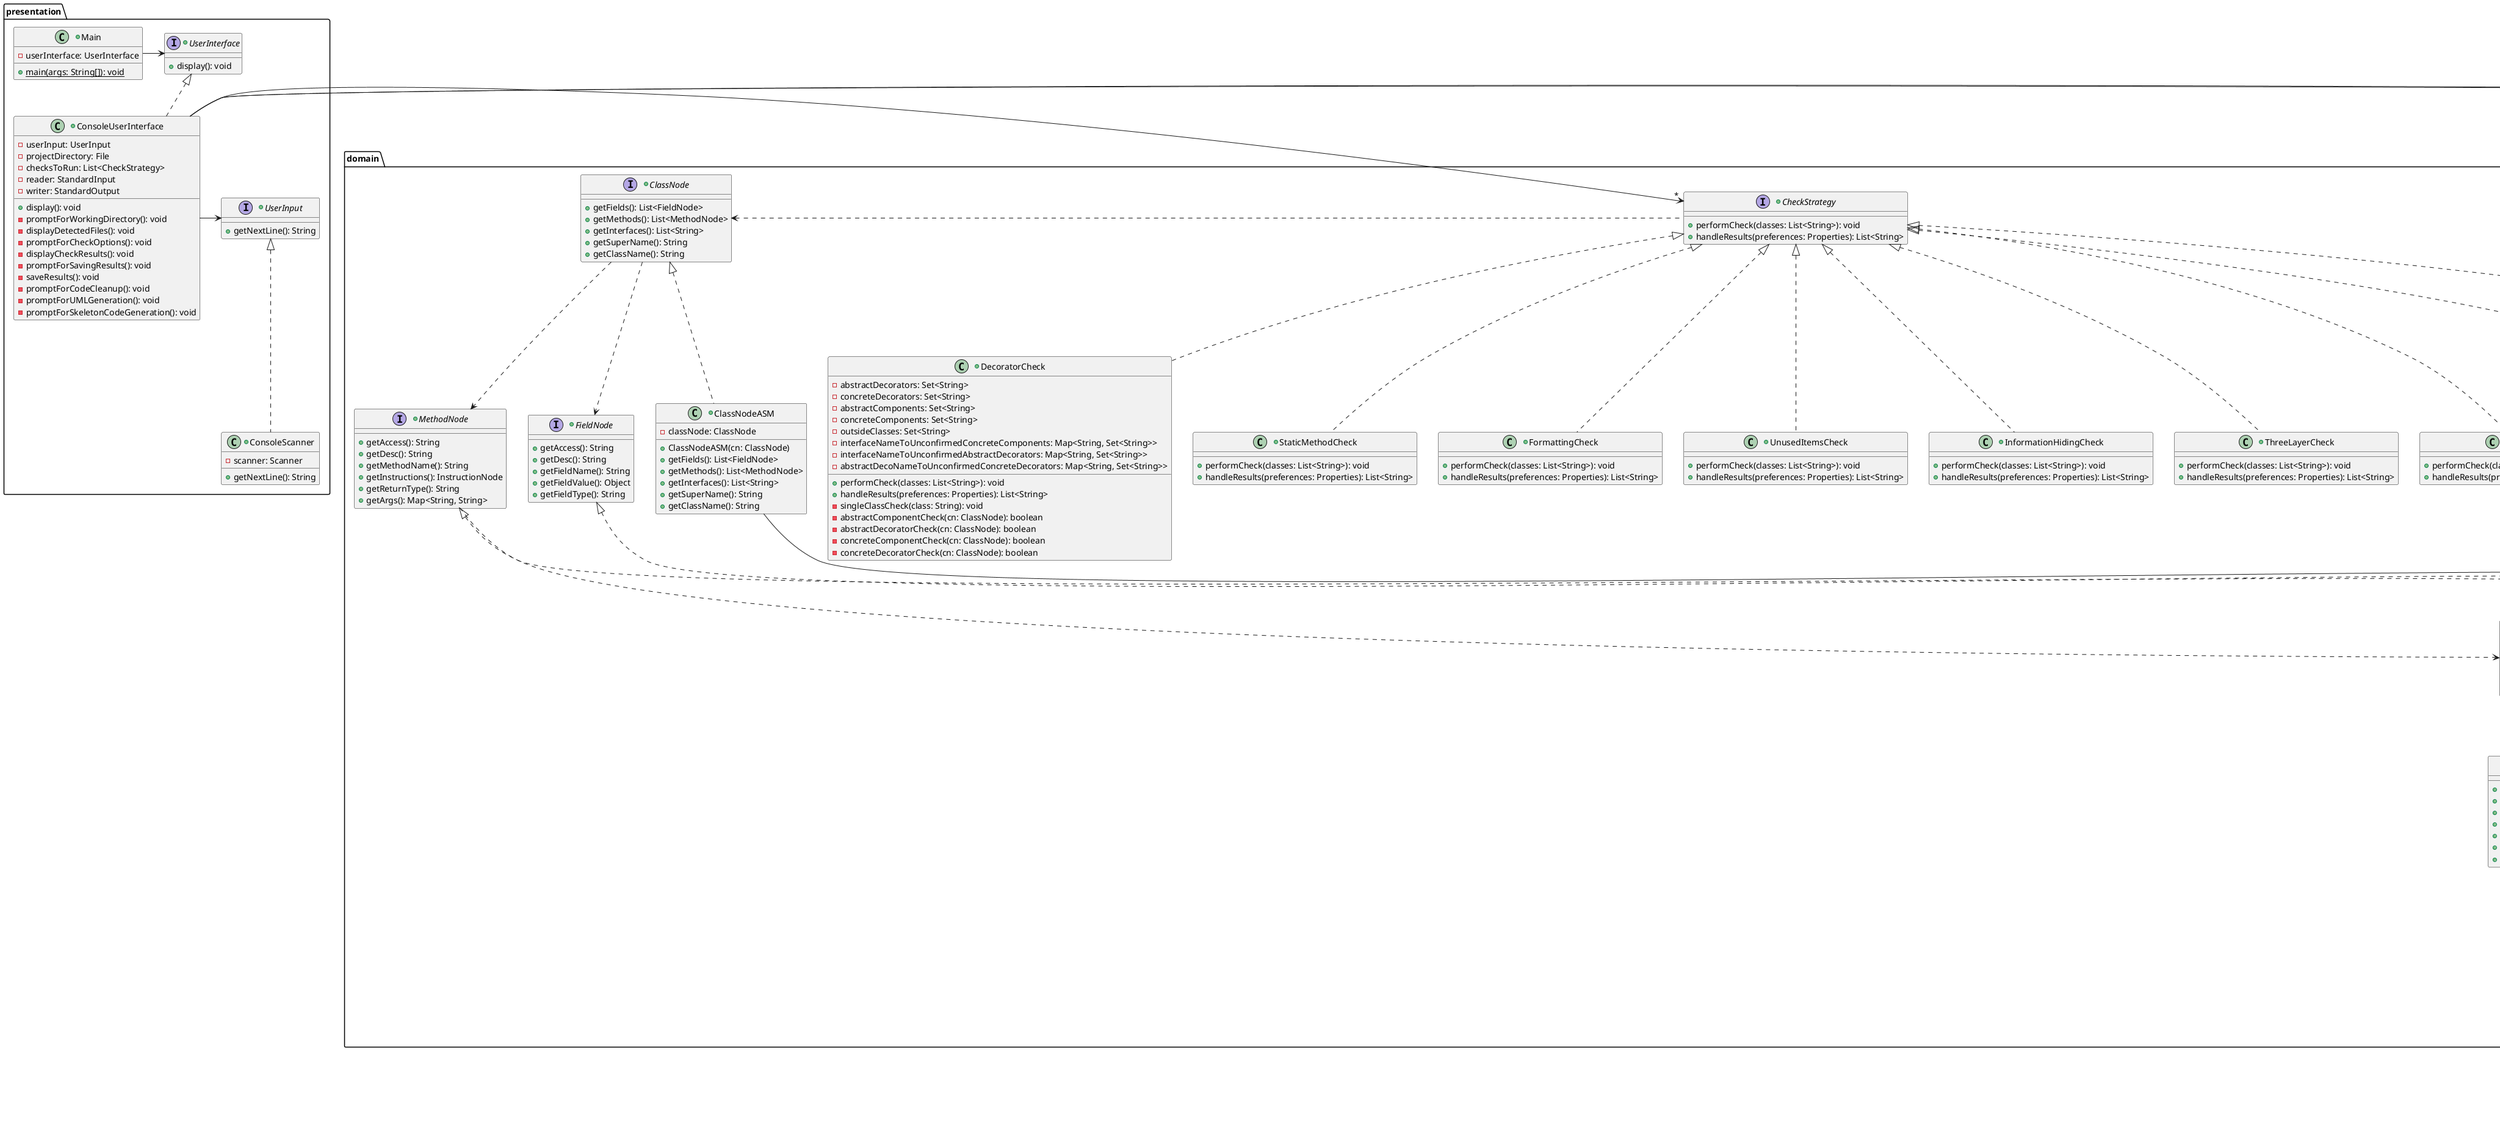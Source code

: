 @startuml
package presentation {
    +class Main {
        -userInterface: UserInterface
        +{static} main(args: String[]): void
    }
    +interface UserInterface {
        +display(): void
    }
    +interface UserInput {
        +getNextLine(): String
    }
    +class ConsoleUserInterface implements UserInterface {
        -userInput: UserInput
        -projectDirectory: File
        -checksToRun: List<CheckStrategy>
        -reader: StandardInput
        -writer: StandardOutput
        +display(): void
        -promptForWorkingDirectory(): void
        -displayDetectedFiles(): void
        -promptForCheckOptions(): void
        -displayCheckResults(): void
        -promptForSavingResults(): void
        -saveResults(): void
        -promptForCodeCleanup(): void
        -promptForUMLGeneration(): void
        -promptForSkeletonCodeGeneration(): void
    }
    +class ConsoleScanner implements UserInput {
        -scanner: Scanner
        +getNextLine(): String
    }

    Main -> UserInterface
    ConsoleUserInterface -> UserInput
}
ConsoleUserInterface -> "*" domain.CheckStrategy
ConsoleUserInterface -> "*" datasource.StandardInput
ConsoleUserInterface -> "*" datasource.StandardOutput

package domain {
    +interface ClassNode {
        +getFields(): List<FieldNode>
        +getMethods(): List<MethodNode>
        +getInterfaces(): List<String>
        +getSuperName(): String
        +getClassName(): String
    }
    +interface FieldNode {
        +getAccess(): String
        +getDesc(): String
        +getFieldName(): String
        +getFieldValue(): Object
        +getFieldType(): String
    }
    +interface MethodNode {
        +getAccess(): String
        +getDesc(): String
        +getMethodName(): String
        +getInstructions(): InstructionNode
        +getReturnType(): String
        +getArgs(): Map<String, String>
    }
    +interface InstructionNode {
        +matchesInstructionType(type: String): boolean
        +getOpcode(): int
        +getNextInstruction(): InstructionNode
        +getPreviousInstruction(): InstructionNode
    }
    +interface MethodInstructionNode {
        +matchesInstructionType(type: String): boolean
        +getOpcode(): int
        +getNextInstruction(): InstructionNode
        +getPreviousInstruction(): InstructionNode
        +getMethodName(): String
        +getMethodOwner(): String
        +getMethodDescription(): String
    }
    +interface FieldInstructionNode {
        +matchesInstructionType(type: String): boolean
        +getOpcode(): int
        +getNextInstruction(): InstructionNode
        +getPreviousInstruction(): InstructionNode
        +getFieldName(): String
        +getFieldOwner(): String
        +getFieldDescription(): String
    }

    MethodInstructionNode -u-|> InstructionNode
    FieldInstructionNode -u-|> InstructionNode
    ClassNode .d.> FieldNode
    ClassNode .d.> MethodNode
    MethodInstructionNode .d.> InstructionNode
    InstructionNode ..> InstructionNode
    MethodNode .d.> InstructionNode
    FieldInstructionNode .u.> InstructionNode

    +class ClassNodeASM {
        -classNode: ClassNode
        +ClassNodeASM(cn: ClassNode)
        +getFields(): List<FieldNode>
        +getMethods(): List<MethodNode>
        +getInterfaces(): List<String>
        +getSuperName(): String
        +getClassName(): String
    }
    +class MethodNodeASM {
        -methodNode: MethodNode
        +MethodNodeASM(mn: MethodNode)
        +getAccess(): String
        +getDesc(): String
        +getMethodName(): String
        +getInstructions(): InstructionNode
        +getReturnType(): String
        +getArgs(): Map<String, String>
    }
    +class FieldNodeASM {
        -fieldNode: FieldNode
        +FieldNodeASM(fn: FieldNode)
        +getAccess(): String
        +getDesc(): String
        +getFieldName(): String
        +getFieldValue(): Object
        +getFieldType(): String
    }
    +class InstructionNodeASM {
        -instructionNode: AbstractInsnNode
        +InstructionNodeASM(in: AbstractInsnNode)
        +matchesInstructionType(type: String): boolean
        +getOpcode(): int
        +getNextInstruction(): InstructionNode
        +getPreviousInstruction(): InstructionNode
    }
    +class MethodInstructionNodeASM {
        -methodInsnNode: MethodInsnNode
        +MethodInstructionNodeASM(min: MethodInsnNode)
        +matchesInstructionType(type: String): boolean
        +getOpcode(): int
        +getNextInstruction(): InstructionNode
        +getPreviousInstruction(): InstructionNode
        +getMethodName(): String
        +getMethodOwner(): String
        +getMethodDescription(): String
    }
    +class FieldInstructionNodeASM {
        -fieldInsnNode: FieldInsnNode
        +FieldInstructionNodeASM(fin: FieldInsnNode)
        +matchesInstructionType(type: String): boolean
        +getOpcode(): int
        +getNextInstruction(): InstructionNode
        +getPreviousInstruction(): InstructionNode
        +getFieldName(): String
        +getFieldOwner(): String
        +getFieldDescription(): String
    }

    ClassNodeASM .u.|> ClassNode
    MethodNodeASM .u.|> MethodNode
    FieldNodeASM .u.|> FieldNode
    InstructionNodeASM .u.|> InstructionNode
    MethodInstructionNodeASM .u.|> MethodInstructionNode
    FieldInstructionNodeASM .u.|> FieldInstructionNode

    +interface CheckStrategy {
        +performCheck(classes: List<String>): void
        +handleResults(preferences: Properties): List<String>
    }
    +class StaticMethodCheck implements CheckStrategy {
        +performCheck(classes: List<String>): void
        +handleResults(preferences: Properties): List<String>
    }
    +class FormattingCheck implements CheckStrategy {
        +performCheck(classes: List<String>): void
        +handleResults(preferences: Properties): List<String>
    }
    +class UnusedItemsCheck implements CheckStrategy {
        +performCheck(classes: List<String>): void
        +handleResults(preferences: Properties): List<String>
    }
    +class InformationHidingCheck implements CheckStrategy {
        +performCheck(classes: List<String>): void
        +handleResults(preferences: Properties): List<String>
    }
    +class ThreeLayerCheck implements CheckStrategy {
        +performCheck(classes: List<String>): void
        +handleResults(preferences: Properties): List<String>
    }
    +class HollywoodCheck implements CheckStrategy {
        +performCheck(classes: List<String>): void
        +handleResults(preferences: Properties): List<String>
    }
    +class FacadeCheck implements CheckStrategy {
        +performCheck(classes: List<String>): void
        +handleResults(preferences: Properties): List<String>
    }
    +class StrategyCheck implements CheckStrategy {
        +performCheck(classes: List<String>): void
        +handleResults(preferences: Properties): List<String>
    }
    +class DecoratorCheck implements CheckStrategy {
        -abstractDecorators: Set<String>
        -concreteDecorators: Set<String>
        -abstractComponents: Set<String>
        -concreteComponents: Set<String>
        -outsideClasses: Set<String>
        -interfaceNameToUnconfirmedConcreteComponents: Map<String, Set<String>>
        -interfaceNameToUnconfirmedAbstractDecorators: Map<String, Set<String>>
        -abstractDecoNameToUnconfirmedConcreteDecorators: Map<String, Set<String>>
        +performCheck(classes: List<String>): void
        +handleResults(preferences: Properties): List<String>
        -singleClassCheck(class: String): void
        -abstractComponentCheck(cn: ClassNode): boolean
        -abstractDecoratorCheck(cn: ClassNode): boolean
        -concreteComponentCheck(cn: ClassNode): boolean
        -concreteDecoratorCheck(cn: ClassNode): boolean
    }

    domain.CheckStrategy .l.> domain.ClassNode
}
package datasource {
    +interface StandardOutput {
        +write(): void
    }
    +class FileOutput {
        -filepath: String
        -bufferedWriter: BufferedWriter
        +ConsoleOutput(fp: String)
        {method} // interface methods...
    }
    +interface StandardInput {
        +nextLine(): String
        +hasNext(): boolean
        +nextInt(): int
        +next(): String
    }
    +class ConsoleInput {
        -scan: Scanner
        -fileStream: FileInputStream
        +ConsoleInput(fs: FileInputStream)
        {method} // interface methods...
    }
    +class RecursiveDiver {
        +RecursiveDiver(dirPath: String)
        {method} // interface methods
        -fetchAllClassFiles(): List<String>
    }

    ConsoleInput .u.|> StandardInput
    FileOutput .u.|> StandardOutput
    RecursiveDiver .u.|> StandardInput
}

package asm {
    package tree {
        +class asm.tree.ClassNode {
        }
        +class asm.tree.MethodNode {
        }
        +class asm.tree.FieldNode {
        }
        +class asm.tree.AbstractInsnNode {
        }
        +class asm.tree.FieldInsnNode {
        }
        +class asm.tree.MethodInsnNode {
        }

        asm.tree.MethodInsnNode -u-|> asm.tree.AbstractInsnNode
        asm.tree.FieldInsnNode -u-|> asm.tree.AbstractInsnNode
        asm.tree.ClassNode -d-> "*" asm.tree.FieldNode
        asm.tree.ClassNode -d-> "*" asm.tree.MethodNode
        asm.tree.MethodNode -d-> "*" asm.tree.AbstractInsnNode
    }
}

domain.ClassNodeASM --> asm.tree.ClassNode
domain.FieldNodeASM --> asm.tree.FieldNode
domain.MethodNodeASM --> asm.tree.MethodNode
domain.InstructionNodeASM --> asm.tree.AbstractInsnNode
domain.MethodInstructionNodeASM --> asm.tree.MethodInsnNode
domain.FieldInstructionNodeASM --> asm.tree.FieldInsnNode
@enduml
